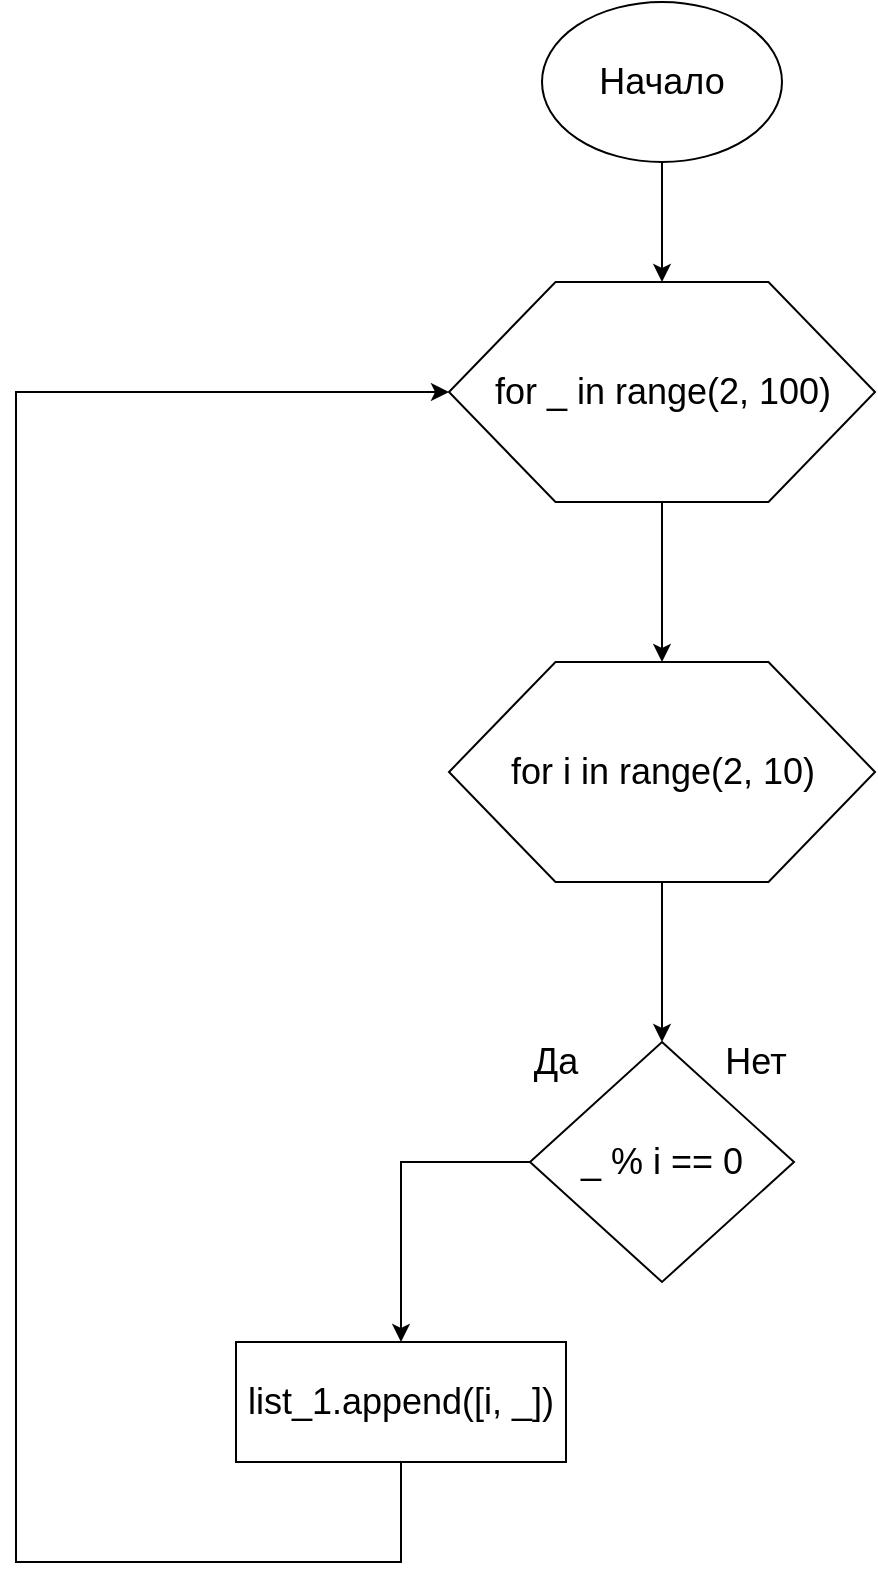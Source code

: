 <mxfile version="12.4.2" type="device" pages="1"><diagram id="AhQd8IzDPVBLlFXO-DWf" name="Page-1"><mxGraphModel dx="757" dy="742" grid="1" gridSize="10" guides="1" tooltips="1" connect="1" arrows="1" fold="1" page="1" pageScale="1" pageWidth="827" pageHeight="1169" math="0" shadow="0"><root><mxCell id="0"/><mxCell id="1" parent="0"/><mxCell id="_Gj1rx2zH-1LceVRnNWr-4" value="" style="edgeStyle=orthogonalEdgeStyle;rounded=0;orthogonalLoop=1;jettySize=auto;html=1;" edge="1" parent="1" source="_Gj1rx2zH-1LceVRnNWr-1" target="_Gj1rx2zH-1LceVRnNWr-2"><mxGeometry relative="1" as="geometry"/></mxCell><mxCell id="_Gj1rx2zH-1LceVRnNWr-1" value="Начало" style="ellipse;whiteSpace=wrap;html=1;fontSize=18;" vertex="1" parent="1"><mxGeometry x="353" y="20" width="120" height="80" as="geometry"/></mxCell><mxCell id="_Gj1rx2zH-1LceVRnNWr-6" value="" style="edgeStyle=orthogonalEdgeStyle;rounded=0;orthogonalLoop=1;jettySize=auto;html=1;" edge="1" parent="1" source="_Gj1rx2zH-1LceVRnNWr-2" target="_Gj1rx2zH-1LceVRnNWr-5"><mxGeometry relative="1" as="geometry"/></mxCell><mxCell id="_Gj1rx2zH-1LceVRnNWr-2" value="for _ in range(2, 100)" style="shape=hexagon;perimeter=hexagonPerimeter2;whiteSpace=wrap;html=1;fontSize=18;" vertex="1" parent="1"><mxGeometry x="306.5" y="160" width="213" height="110" as="geometry"/></mxCell><mxCell id="_Gj1rx2zH-1LceVRnNWr-10" value="" style="edgeStyle=orthogonalEdgeStyle;rounded=0;orthogonalLoop=1;jettySize=auto;html=1;" edge="1" parent="1" source="_Gj1rx2zH-1LceVRnNWr-5" target="_Gj1rx2zH-1LceVRnNWr-7"><mxGeometry relative="1" as="geometry"/></mxCell><mxCell id="_Gj1rx2zH-1LceVRnNWr-5" value="for i in range(2, 10)" style="shape=hexagon;perimeter=hexagonPerimeter2;whiteSpace=wrap;html=1;fontSize=18;" vertex="1" parent="1"><mxGeometry x="306.5" y="350" width="213" height="110" as="geometry"/></mxCell><mxCell id="_Gj1rx2zH-1LceVRnNWr-14" style="edgeStyle=orthogonalEdgeStyle;rounded=0;orthogonalLoop=1;jettySize=auto;html=1;entryX=0.5;entryY=0;entryDx=0;entryDy=0;" edge="1" parent="1" source="_Gj1rx2zH-1LceVRnNWr-7" target="_Gj1rx2zH-1LceVRnNWr-13"><mxGeometry relative="1" as="geometry"><Array as="points"><mxPoint x="283" y="600"/></Array></mxGeometry></mxCell><mxCell id="_Gj1rx2zH-1LceVRnNWr-7" value="_ % i == 0" style="rhombus;whiteSpace=wrap;html=1;fontSize=18;" vertex="1" parent="1"><mxGeometry x="347" y="540" width="132" height="120" as="geometry"/></mxCell><mxCell id="_Gj1rx2zH-1LceVRnNWr-8" value="Да" style="text;html=1;strokeColor=none;fillColor=none;align=center;verticalAlign=middle;whiteSpace=wrap;rounded=0;fontSize=18;" vertex="1" parent="1"><mxGeometry x="340" y="540" width="40" height="20" as="geometry"/></mxCell><mxCell id="_Gj1rx2zH-1LceVRnNWr-9" value="Нет" style="text;html=1;strokeColor=none;fillColor=none;align=center;verticalAlign=middle;whiteSpace=wrap;rounded=0;fontSize=18;" vertex="1" parent="1"><mxGeometry x="440.0" y="540" width="40" height="20" as="geometry"/></mxCell><mxCell id="_Gj1rx2zH-1LceVRnNWr-15" style="edgeStyle=orthogonalEdgeStyle;rounded=0;orthogonalLoop=1;jettySize=auto;html=1;entryX=0;entryY=0.5;entryDx=0;entryDy=0;" edge="1" parent="1" source="_Gj1rx2zH-1LceVRnNWr-13" target="_Gj1rx2zH-1LceVRnNWr-2"><mxGeometry relative="1" as="geometry"><Array as="points"><mxPoint x="283" y="800"/><mxPoint x="90" y="800"/><mxPoint x="90" y="215"/></Array></mxGeometry></mxCell><mxCell id="_Gj1rx2zH-1LceVRnNWr-13" value="list_1.append([i, _])" style="rounded=0;whiteSpace=wrap;html=1;fontSize=18;" vertex="1" parent="1"><mxGeometry x="200.0" y="690" width="165" height="60" as="geometry"/></mxCell></root></mxGraphModel></diagram></mxfile>